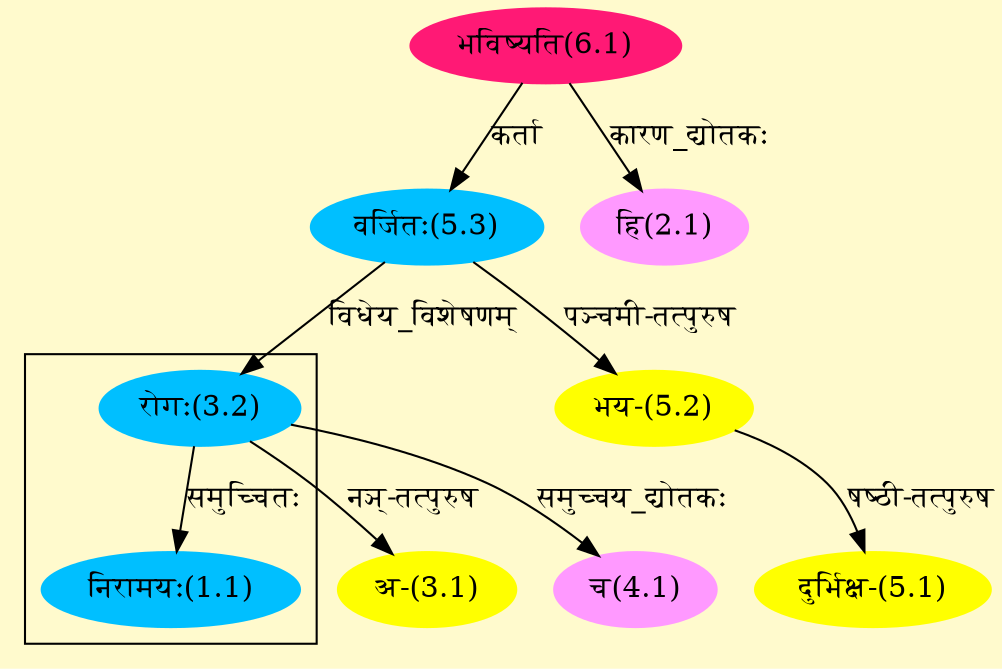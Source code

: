 digraph G{
rankdir=BT;
 compound=true;
 bgcolor="lemonchiffon1";

subgraph cluster_1{
Node1_1 [style=filled, color="#00BFFF" label = "निरामयः(1.1)"]
Node3_2 [style=filled, color="#00BFFF" label = "रोगः(3.2)"]

}
Node2_1 [style=filled, color="#FF99FF" label = "हि(2.1)"]
Node6_1 [style=filled, color="#FF1975" label = "भविष्यति(6.1)"]
Node3_1 [style=filled, color="#FFFF00" label = "अ-(3.1)"]
Node3_2 [style=filled, color="#00BFFF" label = "रोगः(3.2)"]
Node5_3 [style=filled, color="#00BFFF" label = "वर्जितः(5.3)"]
Node4_1 [style=filled, color="#FF99FF" label = "च(4.1)"]
Node5_1 [style=filled, color="#FFFF00" label = "दुर्भिक्ष-(5.1)"]
Node5_2 [style=filled, color="#FFFF00" label = "भय-(5.2)"]
/* Start of Relations section */

Node1_1 -> Node3_2 [  label="समुच्चितः"  dir="back" ]
Node2_1 -> Node6_1 [  label="कारण_द्योतकः"  dir="back" ]
Node3_1 -> Node3_2 [  label="नञ्-तत्पुरुष"  dir="back" ]
Node3_2 -> Node5_3 [  label="विधेय_विशेषणम्"  dir="back" ]
Node4_1 -> Node3_2 [  label="समुच्चय_द्योतकः"  dir="back" ]
Node5_1 -> Node5_2 [  label="षष्ठी-तत्पुरुष"  dir="back" ]
Node5_2 -> Node5_3 [  label="पञ्चमी-तत्पुरुष"  dir="back" ]
Node5_3 -> Node6_1 [  label="कर्ता"  dir="back" ]
}
